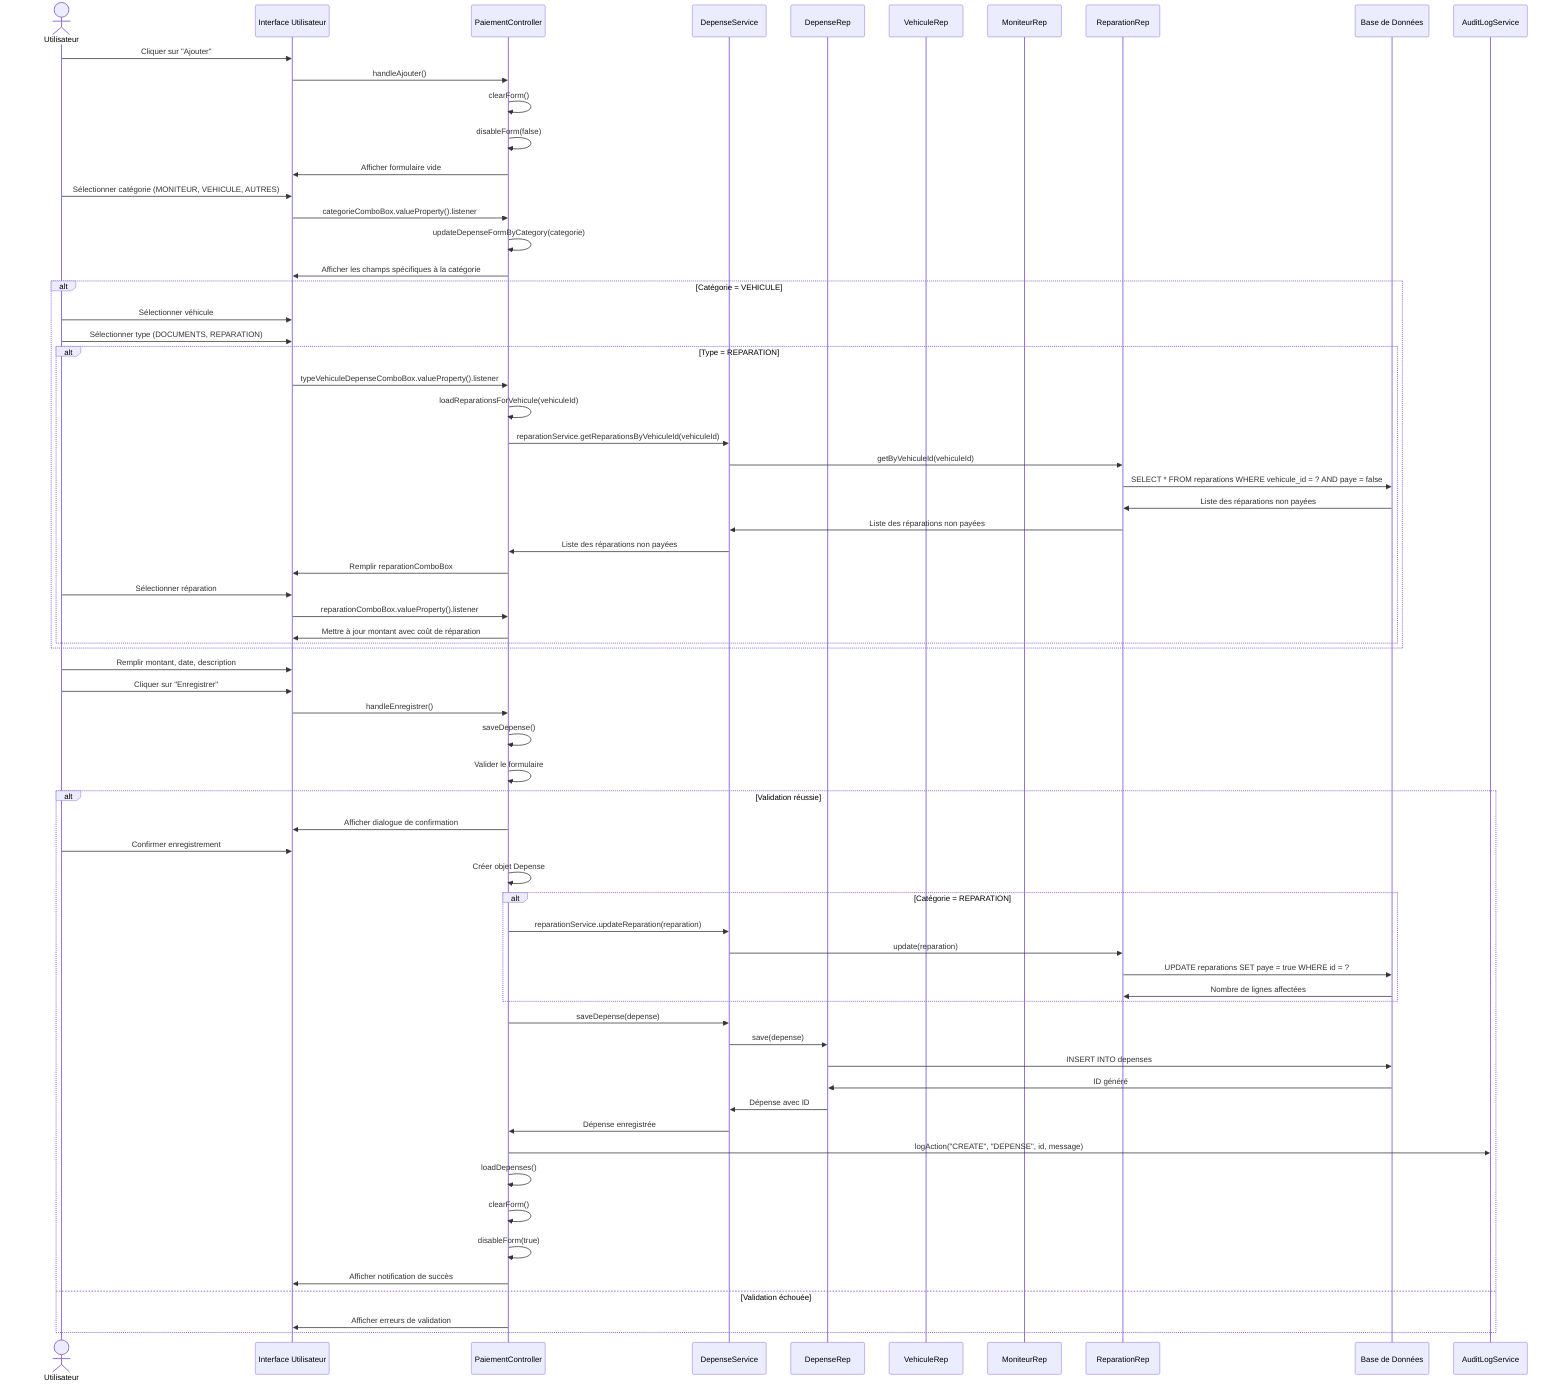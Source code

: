 sequenceDiagram
    actor Utilisateur
    participant IHM as Interface Utilisateur
    participant Ctrl as PaiementController
    participant Svc as DepenseService
    participant Rep as DepenseRep
    participant RepVehicule as VehiculeRep
    participant RepMoniteur as MoniteurRep
    participant RepReparation as ReparationRep
    participant DB as Base de Données
    participant Audit as AuditLogService

    Utilisateur->>IHM: Cliquer sur "Ajouter"
    IHM->>Ctrl: handleAjouter()
    Ctrl->>Ctrl: clearForm()
    Ctrl->>Ctrl: disableForm(false)
    Ctrl->>IHM: Afficher formulaire vide
    Utilisateur->>IHM: Sélectionner catégorie (MONITEUR, VEHICULE, AUTRES)
    IHM->>Ctrl: categorieComboBox.valueProperty().listener
    Ctrl->>Ctrl: updateDepenseFormByCategory(categorie)
    Ctrl->>IHM: Afficher les champs spécifiques à la catégorie
    
    alt Catégorie = VEHICULE
        Utilisateur->>IHM: Sélectionner véhicule
        Utilisateur->>IHM: Sélectionner type (DOCUMENTS, REPARATION)
        alt Type = REPARATION
            IHM->>Ctrl: typeVehiculeDepenseComboBox.valueProperty().listener
            Ctrl->>Ctrl: loadReparationsForVehicule(vehiculeId)
            Ctrl->>Svc: reparationService.getReparationsByVehiculeId(vehiculeId)
            Svc->>RepReparation: getByVehiculeId(vehiculeId)
            RepReparation->>DB: SELECT * FROM reparations WHERE vehicule_id = ? AND paye = false
            DB->>RepReparation: Liste des réparations non payées
            RepReparation->>Svc: Liste des réparations non payées
            Svc->>Ctrl: Liste des réparations non payées
            Ctrl->>IHM: Remplir reparationComboBox
            Utilisateur->>IHM: Sélectionner réparation
            IHM->>Ctrl: reparationComboBox.valueProperty().listener
            Ctrl->>IHM: Mettre à jour montant avec coût de réparation
        end
    end
    
    Utilisateur->>IHM: Remplir montant, date, description
    Utilisateur->>IHM: Cliquer sur "Enregistrer"
    IHM->>Ctrl: handleEnregistrer()
    Ctrl->>Ctrl: saveDepense()
    Ctrl->>Ctrl: Valider le formulaire
    
    alt Validation réussie
        Ctrl->>IHM: Afficher dialogue de confirmation
        Utilisateur->>IHM: Confirmer enregistrement
        Ctrl->>Ctrl: Créer objet Depense
        
        alt Catégorie = REPARATION
            Ctrl->>Svc: reparationService.updateReparation(reparation)
            Svc->>RepReparation: update(reparation)
            RepReparation->>DB: UPDATE reparations SET paye = true WHERE id = ?
            DB->>RepReparation: Nombre de lignes affectées
        end
        
        Ctrl->>Svc: saveDepense(depense)
        Svc->>Rep: save(depense)
        Rep->>DB: INSERT INTO depenses
        DB->>Rep: ID généré
        Rep->>Svc: Dépense avec ID
        Svc->>Ctrl: Dépense enregistrée
        Ctrl->>Audit: logAction("CREATE", "DEPENSE", id, message)
        Ctrl->>Ctrl: loadDepenses()
        Ctrl->>Ctrl: clearForm()
        Ctrl->>Ctrl: disableForm(true)
        Ctrl->>IHM: Afficher notification de succès
    else Validation échouée
        Ctrl->>IHM: Afficher erreurs de validation
    end